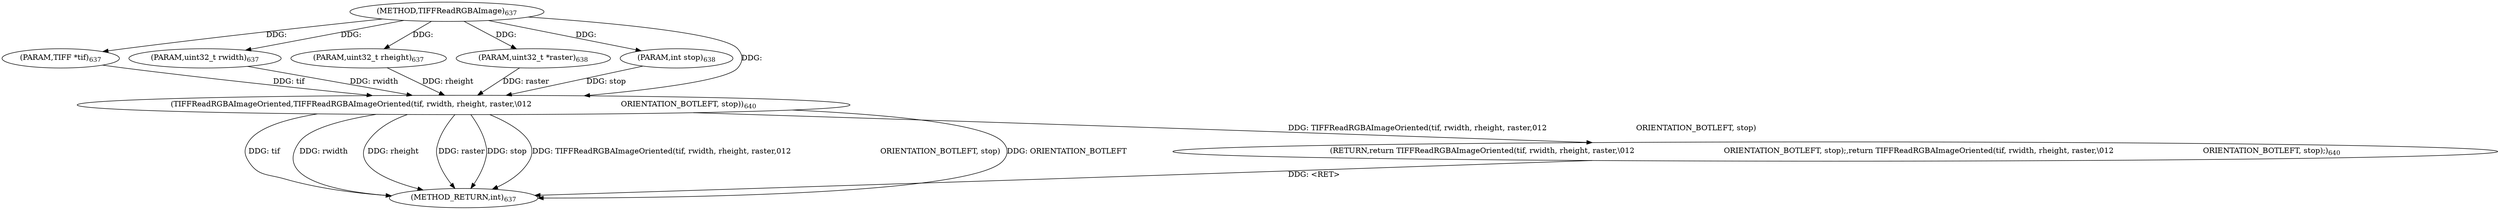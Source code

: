 digraph "TIFFReadRGBAImage" {  
"46922" [label = <(METHOD,TIFFReadRGBAImage)<SUB>637</SUB>> ]
"46937" [label = <(METHOD_RETURN,int)<SUB>637</SUB>> ]
"46923" [label = <(PARAM,TIFF *tif)<SUB>637</SUB>> ]
"46924" [label = <(PARAM,uint32_t rwidth)<SUB>637</SUB>> ]
"46925" [label = <(PARAM,uint32_t rheight)<SUB>637</SUB>> ]
"46926" [label = <(PARAM,uint32_t *raster)<SUB>638</SUB>> ]
"46927" [label = <(PARAM,int stop)<SUB>638</SUB>> ]
"46929" [label = <(RETURN,return TIFFReadRGBAImageOriented(tif, rwidth, rheight, raster,\012                                     ORIENTATION_BOTLEFT, stop);,return TIFFReadRGBAImageOriented(tif, rwidth, rheight, raster,\012                                     ORIENTATION_BOTLEFT, stop);)<SUB>640</SUB>> ]
"46930" [label = <(TIFFReadRGBAImageOriented,TIFFReadRGBAImageOriented(tif, rwidth, rheight, raster,\012                                     ORIENTATION_BOTLEFT, stop))<SUB>640</SUB>> ]
  "46929" -> "46937"  [ label = "DDG: &lt;RET&gt;"] 
  "46930" -> "46937"  [ label = "DDG: tif"] 
  "46930" -> "46937"  [ label = "DDG: rwidth"] 
  "46930" -> "46937"  [ label = "DDG: rheight"] 
  "46930" -> "46937"  [ label = "DDG: raster"] 
  "46930" -> "46937"  [ label = "DDG: stop"] 
  "46930" -> "46937"  [ label = "DDG: TIFFReadRGBAImageOriented(tif, rwidth, rheight, raster,\012                                     ORIENTATION_BOTLEFT, stop)"] 
  "46930" -> "46937"  [ label = "DDG: ORIENTATION_BOTLEFT"] 
  "46922" -> "46923"  [ label = "DDG: "] 
  "46922" -> "46924"  [ label = "DDG: "] 
  "46922" -> "46925"  [ label = "DDG: "] 
  "46922" -> "46926"  [ label = "DDG: "] 
  "46922" -> "46927"  [ label = "DDG: "] 
  "46930" -> "46929"  [ label = "DDG: TIFFReadRGBAImageOriented(tif, rwidth, rheight, raster,\012                                     ORIENTATION_BOTLEFT, stop)"] 
  "46923" -> "46930"  [ label = "DDG: tif"] 
  "46922" -> "46930"  [ label = "DDG: "] 
  "46924" -> "46930"  [ label = "DDG: rwidth"] 
  "46925" -> "46930"  [ label = "DDG: rheight"] 
  "46926" -> "46930"  [ label = "DDG: raster"] 
  "46927" -> "46930"  [ label = "DDG: stop"] 
}
